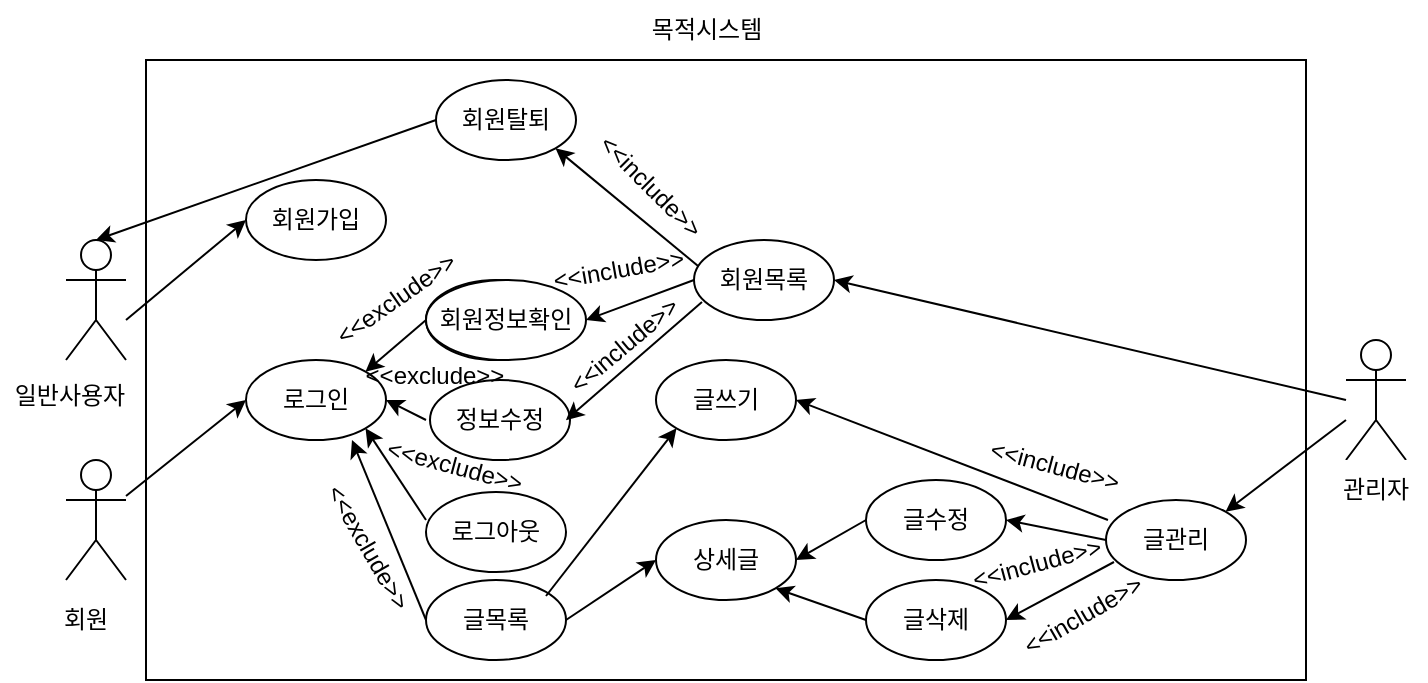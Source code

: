 <mxfile version="20.4.0" type="github">
  <diagram id="0z3ObpfhV8mngo4wG9x5" name="페이지-1">
    <mxGraphModel dx="1422" dy="762" grid="0" gridSize="10" guides="1" tooltips="1" connect="1" arrows="1" fold="1" page="1" pageScale="1" pageWidth="827" pageHeight="1169" math="0" shadow="0">
      <root>
        <mxCell id="0" />
        <mxCell id="1" parent="0" />
        <mxCell id="kWTv9ZNkGJkBucY-h7QW-1" value="Actor" style="shape=umlActor;verticalLabelPosition=bottom;verticalAlign=top;html=1;outlineConnect=0;" vertex="1" parent="1">
          <mxGeometry x="86" y="237" width="30" height="60" as="geometry" />
        </mxCell>
        <mxCell id="kWTv9ZNkGJkBucY-h7QW-2" value="Actor" style="shape=umlActor;verticalLabelPosition=bottom;verticalAlign=top;html=1;outlineConnect=0;" vertex="1" parent="1">
          <mxGeometry x="86" y="347" width="30" height="60" as="geometry" />
        </mxCell>
        <mxCell id="kWTv9ZNkGJkBucY-h7QW-3" value="Actor" style="shape=umlActor;verticalLabelPosition=bottom;verticalAlign=top;html=1;outlineConnect=0;" vertex="1" parent="1">
          <mxGeometry x="726" y="287" width="30" height="60" as="geometry" />
        </mxCell>
        <mxCell id="kWTv9ZNkGJkBucY-h7QW-4" value="" style="rounded=0;whiteSpace=wrap;html=1;" vertex="1" parent="1">
          <mxGeometry x="126" y="147" width="580" height="310" as="geometry" />
        </mxCell>
        <mxCell id="kWTv9ZNkGJkBucY-h7QW-7" value="회원가입" style="ellipse;whiteSpace=wrap;html=1;" vertex="1" parent="1">
          <mxGeometry x="176" y="207" width="70" height="40" as="geometry" />
        </mxCell>
        <mxCell id="kWTv9ZNkGJkBucY-h7QW-8" value="로그인" style="ellipse;whiteSpace=wrap;html=1;" vertex="1" parent="1">
          <mxGeometry x="176" y="297" width="70" height="40" as="geometry" />
        </mxCell>
        <mxCell id="kWTv9ZNkGJkBucY-h7QW-9" value="회원탈퇴" style="ellipse;whiteSpace=wrap;html=1;" vertex="1" parent="1">
          <mxGeometry x="271" y="157" width="70" height="40" as="geometry" />
        </mxCell>
        <mxCell id="kWTv9ZNkGJkBucY-h7QW-10" value="" style="ellipse;whiteSpace=wrap;html=1;" vertex="1" parent="1">
          <mxGeometry x="266" y="257" width="70" height="40" as="geometry" />
        </mxCell>
        <mxCell id="kWTv9ZNkGJkBucY-h7QW-11" value="정보수정" style="ellipse;whiteSpace=wrap;html=1;" vertex="1" parent="1">
          <mxGeometry x="268" y="307" width="70" height="40" as="geometry" />
        </mxCell>
        <mxCell id="kWTv9ZNkGJkBucY-h7QW-12" value="회원정보확인" style="ellipse;whiteSpace=wrap;html=1;" vertex="1" parent="1">
          <mxGeometry x="266" y="257" width="80" height="40" as="geometry" />
        </mxCell>
        <mxCell id="kWTv9ZNkGJkBucY-h7QW-13" value="로그아웃" style="ellipse;whiteSpace=wrap;html=1;" vertex="1" parent="1">
          <mxGeometry x="266" y="363" width="70" height="40" as="geometry" />
        </mxCell>
        <mxCell id="kWTv9ZNkGJkBucY-h7QW-14" value="글목록" style="ellipse;whiteSpace=wrap;html=1;" vertex="1" parent="1">
          <mxGeometry x="266" y="407" width="70" height="40" as="geometry" />
        </mxCell>
        <mxCell id="kWTv9ZNkGJkBucY-h7QW-15" value="글쓰기" style="ellipse;whiteSpace=wrap;html=1;" vertex="1" parent="1">
          <mxGeometry x="381" y="297" width="70" height="40" as="geometry" />
        </mxCell>
        <mxCell id="kWTv9ZNkGJkBucY-h7QW-16" value="상세글" style="ellipse;whiteSpace=wrap;html=1;" vertex="1" parent="1">
          <mxGeometry x="381" y="377" width="70" height="40" as="geometry" />
        </mxCell>
        <mxCell id="kWTv9ZNkGJkBucY-h7QW-17" value="글수정" style="ellipse;whiteSpace=wrap;html=1;" vertex="1" parent="1">
          <mxGeometry x="486" y="357" width="70" height="40" as="geometry" />
        </mxCell>
        <mxCell id="kWTv9ZNkGJkBucY-h7QW-18" value="글삭제" style="ellipse;whiteSpace=wrap;html=1;" vertex="1" parent="1">
          <mxGeometry x="486" y="407" width="70" height="40" as="geometry" />
        </mxCell>
        <mxCell id="kWTv9ZNkGJkBucY-h7QW-19" value="글관리" style="ellipse;whiteSpace=wrap;html=1;" vertex="1" parent="1">
          <mxGeometry x="606" y="367" width="70" height="40" as="geometry" />
        </mxCell>
        <mxCell id="kWTv9ZNkGJkBucY-h7QW-20" value="회원목록" style="ellipse;whiteSpace=wrap;html=1;" vertex="1" parent="1">
          <mxGeometry x="400" y="237" width="70" height="40" as="geometry" />
        </mxCell>
        <mxCell id="kWTv9ZNkGJkBucY-h7QW-22" value="목적시스템" style="text;html=1;resizable=0;autosize=1;align=center;verticalAlign=middle;points=[];fillColor=none;strokeColor=none;rounded=0;" vertex="1" parent="1">
          <mxGeometry x="366" y="117" width="80" height="30" as="geometry" />
        </mxCell>
        <mxCell id="kWTv9ZNkGJkBucY-h7QW-25" value="" style="endArrow=classic;html=1;rounded=0;" edge="1" parent="1">
          <mxGeometry width="50" height="50" relative="1" as="geometry">
            <mxPoint x="116" y="277" as="sourcePoint" />
            <mxPoint x="176" y="227" as="targetPoint" />
          </mxGeometry>
        </mxCell>
        <mxCell id="kWTv9ZNkGJkBucY-h7QW-29" value="" style="endArrow=classic;html=1;rounded=0;" edge="1" parent="1" source="kWTv9ZNkGJkBucY-h7QW-2">
          <mxGeometry width="50" height="50" relative="1" as="geometry">
            <mxPoint x="126" y="367" as="sourcePoint" />
            <mxPoint x="176" y="317" as="targetPoint" />
          </mxGeometry>
        </mxCell>
        <mxCell id="kWTv9ZNkGJkBucY-h7QW-30" value="" style="endArrow=classic;html=1;rounded=0;entryX=0.5;entryY=0;entryDx=0;entryDy=0;entryPerimeter=0;" edge="1" parent="1" target="kWTv9ZNkGJkBucY-h7QW-1">
          <mxGeometry width="50" height="50" relative="1" as="geometry">
            <mxPoint x="271" y="177" as="sourcePoint" />
            <mxPoint x="116" y="237" as="targetPoint" />
          </mxGeometry>
        </mxCell>
        <mxCell id="kWTv9ZNkGJkBucY-h7QW-31" value="" style="endArrow=classic;html=1;rounded=0;entryX=1;entryY=0;entryDx=0;entryDy=0;" edge="1" parent="1" target="kWTv9ZNkGJkBucY-h7QW-8">
          <mxGeometry width="50" height="50" relative="1" as="geometry">
            <mxPoint x="266" y="277" as="sourcePoint" />
            <mxPoint x="316" y="227" as="targetPoint" />
          </mxGeometry>
        </mxCell>
        <mxCell id="kWTv9ZNkGJkBucY-h7QW-32" value="" style="endArrow=classic;html=1;rounded=0;entryX=1;entryY=0.5;entryDx=0;entryDy=0;" edge="1" parent="1" target="kWTv9ZNkGJkBucY-h7QW-8">
          <mxGeometry width="50" height="50" relative="1" as="geometry">
            <mxPoint x="266" y="327" as="sourcePoint" />
            <mxPoint x="316" y="277" as="targetPoint" />
          </mxGeometry>
        </mxCell>
        <mxCell id="kWTv9ZNkGJkBucY-h7QW-33" value="" style="endArrow=classic;html=1;rounded=0;entryX=1;entryY=1;entryDx=0;entryDy=0;" edge="1" parent="1" target="kWTv9ZNkGJkBucY-h7QW-8">
          <mxGeometry width="50" height="50" relative="1" as="geometry">
            <mxPoint x="266" y="377" as="sourcePoint" />
            <mxPoint x="316" y="327" as="targetPoint" />
          </mxGeometry>
        </mxCell>
        <mxCell id="kWTv9ZNkGJkBucY-h7QW-34" value="" style="endArrow=classic;html=1;rounded=0;entryX=0.757;entryY=1;entryDx=0;entryDy=0;entryPerimeter=0;" edge="1" parent="1" target="kWTv9ZNkGJkBucY-h7QW-8">
          <mxGeometry width="50" height="50" relative="1" as="geometry">
            <mxPoint x="266" y="427" as="sourcePoint" />
            <mxPoint x="236" y="337" as="targetPoint" />
          </mxGeometry>
        </mxCell>
        <mxCell id="kWTv9ZNkGJkBucY-h7QW-35" value="" style="endArrow=classic;html=1;rounded=0;entryX=1;entryY=0.5;entryDx=0;entryDy=0;exitX=0;exitY=0.5;exitDx=0;exitDy=0;exitPerimeter=0;" edge="1" parent="1" source="kWTv9ZNkGJkBucY-h7QW-20" target="kWTv9ZNkGJkBucY-h7QW-12">
          <mxGeometry width="50" height="50" relative="1" as="geometry">
            <mxPoint x="400" y="277" as="sourcePoint" />
            <mxPoint x="450" y="227" as="targetPoint" />
          </mxGeometry>
        </mxCell>
        <mxCell id="kWTv9ZNkGJkBucY-h7QW-36" value="" style="endArrow=classic;html=1;rounded=0;entryX=1;entryY=1;entryDx=0;entryDy=0;exitX=0.029;exitY=0.325;exitDx=0;exitDy=0;exitPerimeter=0;" edge="1" parent="1" source="kWTv9ZNkGJkBucY-h7QW-20" target="kWTv9ZNkGJkBucY-h7QW-9">
          <mxGeometry width="50" height="50" relative="1" as="geometry">
            <mxPoint x="396" y="277" as="sourcePoint" />
            <mxPoint x="446" y="237" as="targetPoint" />
          </mxGeometry>
        </mxCell>
        <mxCell id="kWTv9ZNkGJkBucY-h7QW-37" value="" style="endArrow=classic;html=1;rounded=0;entryX=0.362;entryY=0.581;entryDx=0;entryDy=0;entryPerimeter=0;exitX=0.057;exitY=0.775;exitDx=0;exitDy=0;exitPerimeter=0;" edge="1" parent="1" source="kWTv9ZNkGJkBucY-h7QW-20" target="kWTv9ZNkGJkBucY-h7QW-4">
          <mxGeometry width="50" height="50" relative="1" as="geometry">
            <mxPoint x="400" y="297" as="sourcePoint" />
            <mxPoint x="450" y="247" as="targetPoint" />
          </mxGeometry>
        </mxCell>
        <mxCell id="kWTv9ZNkGJkBucY-h7QW-38" value="" style="endArrow=classic;html=1;rounded=0;entryX=0;entryY=1;entryDx=0;entryDy=0;" edge="1" parent="1" target="kWTv9ZNkGJkBucY-h7QW-15">
          <mxGeometry width="50" height="50" relative="1" as="geometry">
            <mxPoint x="326" y="415" as="sourcePoint" />
            <mxPoint x="376" y="367" as="targetPoint" />
          </mxGeometry>
        </mxCell>
        <mxCell id="kWTv9ZNkGJkBucY-h7QW-39" value="" style="endArrow=classic;html=1;rounded=0;entryX=0;entryY=0.5;entryDx=0;entryDy=0;" edge="1" parent="1" target="kWTv9ZNkGJkBucY-h7QW-16">
          <mxGeometry width="50" height="50" relative="1" as="geometry">
            <mxPoint x="336" y="427" as="sourcePoint" />
            <mxPoint x="386" y="377" as="targetPoint" />
          </mxGeometry>
        </mxCell>
        <mxCell id="kWTv9ZNkGJkBucY-h7QW-40" value="" style="endArrow=classic;html=1;rounded=0;entryX=1;entryY=0.5;entryDx=0;entryDy=0;" edge="1" parent="1" target="kWTv9ZNkGJkBucY-h7QW-16">
          <mxGeometry width="50" height="50" relative="1" as="geometry">
            <mxPoint x="486" y="377" as="sourcePoint" />
            <mxPoint x="436" y="427" as="targetPoint" />
          </mxGeometry>
        </mxCell>
        <mxCell id="kWTv9ZNkGJkBucY-h7QW-41" value="" style="endArrow=classic;html=1;rounded=0;exitX=0;exitY=0.5;exitDx=0;exitDy=0;entryX=1;entryY=1;entryDx=0;entryDy=0;" edge="1" parent="1" source="kWTv9ZNkGJkBucY-h7QW-18" target="kWTv9ZNkGJkBucY-h7QW-16">
          <mxGeometry width="50" height="50" relative="1" as="geometry">
            <mxPoint x="446" y="457" as="sourcePoint" />
            <mxPoint x="436" y="434" as="targetPoint" />
          </mxGeometry>
        </mxCell>
        <mxCell id="kWTv9ZNkGJkBucY-h7QW-42" value="" style="endArrow=classic;html=1;rounded=0;entryX=1;entryY=0.5;entryDx=0;entryDy=0;exitX=0.057;exitY=0.775;exitDx=0;exitDy=0;exitPerimeter=0;" edge="1" parent="1" source="kWTv9ZNkGJkBucY-h7QW-19" target="kWTv9ZNkGJkBucY-h7QW-18">
          <mxGeometry width="50" height="50" relative="1" as="geometry">
            <mxPoint x="606" y="397" as="sourcePoint" />
            <mxPoint x="656" y="347" as="targetPoint" />
          </mxGeometry>
        </mxCell>
        <mxCell id="kWTv9ZNkGJkBucY-h7QW-43" value="" style="endArrow=classic;html=1;rounded=0;exitX=0;exitY=0.5;exitDx=0;exitDy=0;entryX=1;entryY=0.5;entryDx=0;entryDy=0;" edge="1" parent="1" source="kWTv9ZNkGJkBucY-h7QW-19" target="kWTv9ZNkGJkBucY-h7QW-17">
          <mxGeometry width="50" height="50" relative="1" as="geometry">
            <mxPoint x="446" y="457" as="sourcePoint" />
            <mxPoint x="496" y="407" as="targetPoint" />
          </mxGeometry>
        </mxCell>
        <mxCell id="kWTv9ZNkGJkBucY-h7QW-44" value="" style="endArrow=classic;html=1;rounded=0;exitX=0.014;exitY=0.25;exitDx=0;exitDy=0;exitPerimeter=0;entryX=1;entryY=0.5;entryDx=0;entryDy=0;" edge="1" parent="1" source="kWTv9ZNkGJkBucY-h7QW-19" target="kWTv9ZNkGJkBucY-h7QW-15">
          <mxGeometry width="50" height="50" relative="1" as="geometry">
            <mxPoint x="446" y="457" as="sourcePoint" />
            <mxPoint x="496" y="407" as="targetPoint" />
          </mxGeometry>
        </mxCell>
        <mxCell id="kWTv9ZNkGJkBucY-h7QW-45" value="" style="endArrow=classic;html=1;rounded=0;entryX=1;entryY=0;entryDx=0;entryDy=0;" edge="1" parent="1" target="kWTv9ZNkGJkBucY-h7QW-19">
          <mxGeometry width="50" height="50" relative="1" as="geometry">
            <mxPoint x="726" y="327" as="sourcePoint" />
            <mxPoint x="746" y="257" as="targetPoint" />
          </mxGeometry>
        </mxCell>
        <mxCell id="kWTv9ZNkGJkBucY-h7QW-46" value="" style="endArrow=classic;html=1;rounded=0;entryX=1;entryY=0.5;entryDx=0;entryDy=0;" edge="1" parent="1" target="kWTv9ZNkGJkBucY-h7QW-20">
          <mxGeometry width="50" height="50" relative="1" as="geometry">
            <mxPoint x="726" y="317" as="sourcePoint" />
            <mxPoint x="496" y="407" as="targetPoint" />
          </mxGeometry>
        </mxCell>
        <mxCell id="kWTv9ZNkGJkBucY-h7QW-47" value="일반사용자" style="rounded=0;whiteSpace=wrap;html=1;strokeColor=none;fillColor=default;" vertex="1" parent="1">
          <mxGeometry x="53" y="300" width="70" height="30" as="geometry" />
        </mxCell>
        <mxCell id="kWTv9ZNkGJkBucY-h7QW-48" value="회원" style="rounded=0;whiteSpace=wrap;html=1;strokeColor=none;fillColor=default;" vertex="1" parent="1">
          <mxGeometry x="71" y="409.5" width="50" height="35" as="geometry" />
        </mxCell>
        <mxCell id="kWTv9ZNkGJkBucY-h7QW-49" value="관리자" style="rounded=0;whiteSpace=wrap;html=1;strokeColor=none;fillColor=default;" vertex="1" parent="1">
          <mxGeometry x="716" y="347" width="50" height="30" as="geometry" />
        </mxCell>
        <mxCell id="kWTv9ZNkGJkBucY-h7QW-50" value="&amp;lt;&amp;lt;include&amp;gt;&amp;gt;" style="text;html=1;resizable=0;autosize=1;align=center;verticalAlign=middle;points=[];fillColor=none;strokeColor=none;rounded=0;rotation=15;" vertex="1" parent="1">
          <mxGeometry x="538" y="337" width="84" height="26" as="geometry" />
        </mxCell>
        <mxCell id="kWTv9ZNkGJkBucY-h7QW-51" value="&amp;lt;&amp;lt;include&amp;gt;&amp;gt;" style="text;html=1;resizable=0;autosize=1;align=center;verticalAlign=middle;points=[];fillColor=none;strokeColor=none;rounded=0;rotation=-15;" vertex="1" parent="1">
          <mxGeometry x="529" y="385.5" width="84" height="26" as="geometry" />
        </mxCell>
        <mxCell id="kWTv9ZNkGJkBucY-h7QW-52" value="&amp;lt;&amp;lt;include&amp;gt;&amp;gt;" style="text;html=1;resizable=0;autosize=1;align=center;verticalAlign=middle;points=[];fillColor=none;strokeColor=none;rounded=0;rotation=-30;" vertex="1" parent="1">
          <mxGeometry x="552" y="411.5" width="84" height="26" as="geometry" />
        </mxCell>
        <mxCell id="kWTv9ZNkGJkBucY-h7QW-53" value="&amp;lt;&amp;lt;include&amp;gt;&amp;gt;" style="text;html=1;resizable=0;autosize=1;align=center;verticalAlign=middle;points=[];fillColor=none;strokeColor=none;rounded=0;rotation=45;" vertex="1" parent="1">
          <mxGeometry x="336" y="197" width="84" height="26" as="geometry" />
        </mxCell>
        <mxCell id="kWTv9ZNkGJkBucY-h7QW-54" value="&amp;lt;&amp;lt;include&amp;gt;&amp;gt;" style="text;html=1;resizable=0;autosize=1;align=center;verticalAlign=middle;points=[];fillColor=none;strokeColor=none;rounded=0;rotation=-10;" vertex="1" parent="1">
          <mxGeometry x="320" y="239" width="84" height="26" as="geometry" />
        </mxCell>
        <mxCell id="kWTv9ZNkGJkBucY-h7QW-55" value="&amp;lt;&amp;lt;include&amp;gt;&amp;gt;" style="text;html=1;resizable=0;autosize=1;align=center;verticalAlign=middle;points=[];fillColor=none;strokeColor=none;rounded=0;rotation=-40;" vertex="1" parent="1">
          <mxGeometry x="323" y="277" width="84" height="26" as="geometry" />
        </mxCell>
        <mxCell id="kWTv9ZNkGJkBucY-h7QW-56" value="&amp;lt;&amp;lt;exclude&amp;gt;&amp;gt;" style="text;html=1;resizable=0;autosize=1;align=center;verticalAlign=middle;points=[];fillColor=none;strokeColor=none;rounded=0;rotation=-35;" vertex="1" parent="1">
          <mxGeometry x="207" y="254" width="87" height="26" as="geometry" />
        </mxCell>
        <mxCell id="kWTv9ZNkGJkBucY-h7QW-57" value="&amp;lt;&amp;lt;exclude&amp;gt;&amp;gt;" style="text;html=1;resizable=0;autosize=1;align=center;verticalAlign=middle;points=[];fillColor=none;strokeColor=none;rounded=0;" vertex="1" parent="1">
          <mxGeometry x="226" y="292" width="87" height="26" as="geometry" />
        </mxCell>
        <mxCell id="kWTv9ZNkGJkBucY-h7QW-58" value="&amp;lt;&amp;lt;exclude&amp;gt;&amp;gt;" style="text;html=1;resizable=0;autosize=1;align=center;verticalAlign=middle;points=[];fillColor=none;strokeColor=none;rounded=0;rotation=60;" vertex="1" parent="1">
          <mxGeometry x="193" y="377" width="87" height="26" as="geometry" />
        </mxCell>
        <mxCell id="kWTv9ZNkGJkBucY-h7QW-59" value="&amp;lt;&amp;lt;exclude&amp;gt;&amp;gt;" style="text;html=1;resizable=0;autosize=1;align=center;verticalAlign=middle;points=[];fillColor=none;strokeColor=none;rounded=0;rotation=15;" vertex="1" parent="1">
          <mxGeometry x="236" y="337" width="87" height="26" as="geometry" />
        </mxCell>
      </root>
    </mxGraphModel>
  </diagram>
</mxfile>

